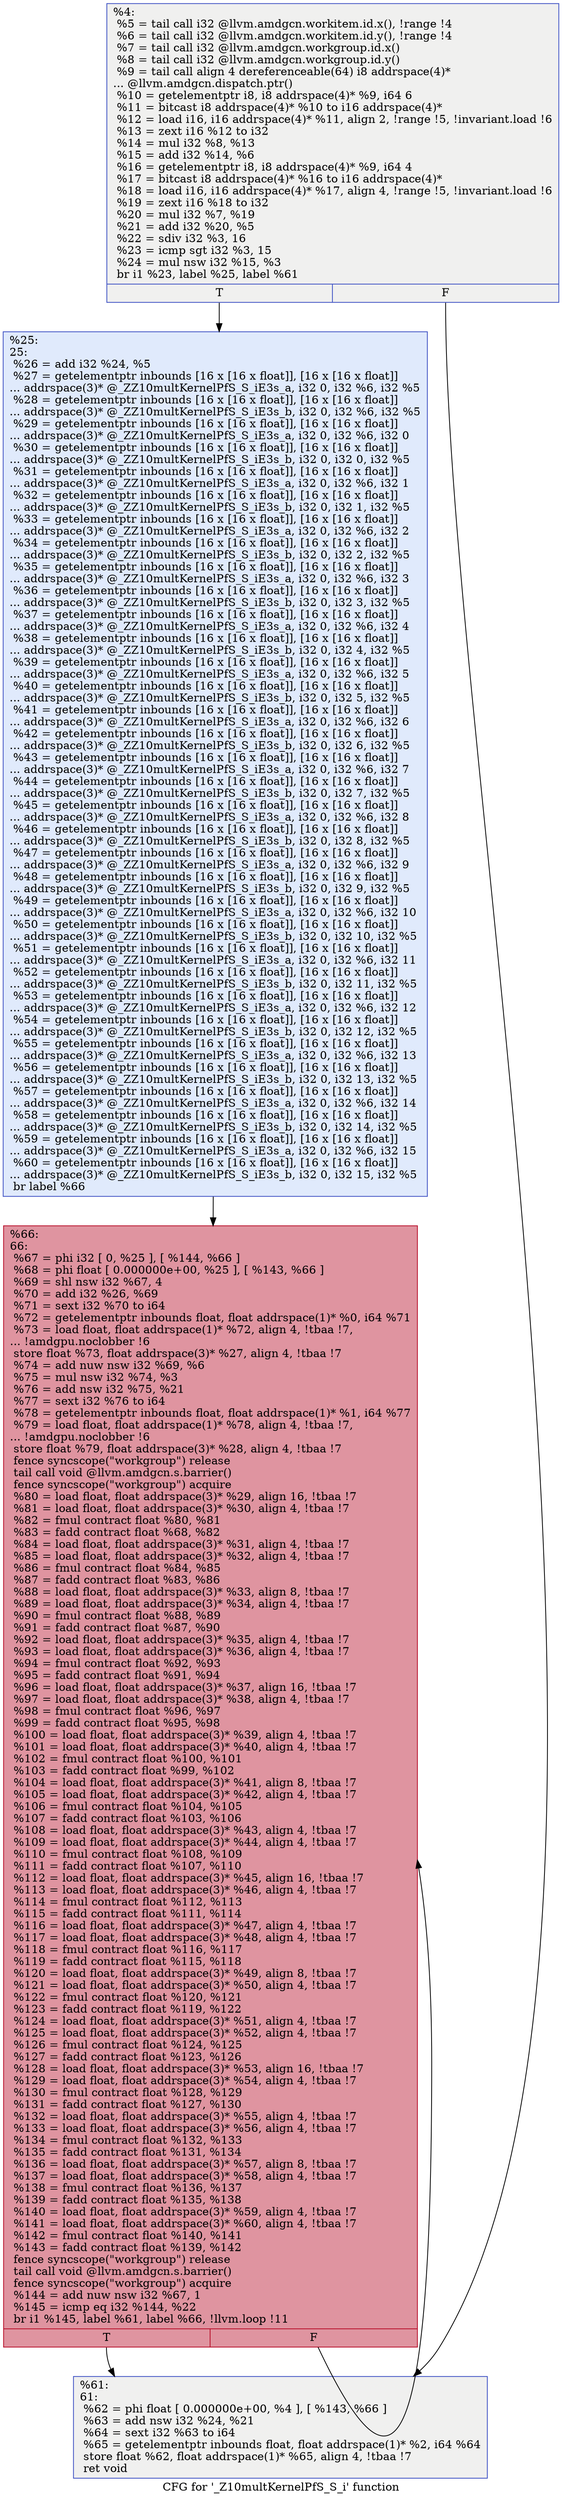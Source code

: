 digraph "CFG for '_Z10multKernelPfS_S_i' function" {
	label="CFG for '_Z10multKernelPfS_S_i' function";

	Node0x6113330 [shape=record,color="#3d50c3ff", style=filled, fillcolor="#dedcdb70",label="{%4:\l  %5 = tail call i32 @llvm.amdgcn.workitem.id.x(), !range !4\l  %6 = tail call i32 @llvm.amdgcn.workitem.id.y(), !range !4\l  %7 = tail call i32 @llvm.amdgcn.workgroup.id.x()\l  %8 = tail call i32 @llvm.amdgcn.workgroup.id.y()\l  %9 = tail call align 4 dereferenceable(64) i8 addrspace(4)*\l... @llvm.amdgcn.dispatch.ptr()\l  %10 = getelementptr i8, i8 addrspace(4)* %9, i64 6\l  %11 = bitcast i8 addrspace(4)* %10 to i16 addrspace(4)*\l  %12 = load i16, i16 addrspace(4)* %11, align 2, !range !5, !invariant.load !6\l  %13 = zext i16 %12 to i32\l  %14 = mul i32 %8, %13\l  %15 = add i32 %14, %6\l  %16 = getelementptr i8, i8 addrspace(4)* %9, i64 4\l  %17 = bitcast i8 addrspace(4)* %16 to i16 addrspace(4)*\l  %18 = load i16, i16 addrspace(4)* %17, align 4, !range !5, !invariant.load !6\l  %19 = zext i16 %18 to i32\l  %20 = mul i32 %7, %19\l  %21 = add i32 %20, %5\l  %22 = sdiv i32 %3, 16\l  %23 = icmp sgt i32 %3, 15\l  %24 = mul nsw i32 %15, %3\l  br i1 %23, label %25, label %61\l|{<s0>T|<s1>F}}"];
	Node0x6113330:s0 -> Node0x6116df0;
	Node0x6113330:s1 -> Node0x6116e80;
	Node0x6116df0 [shape=record,color="#3d50c3ff", style=filled, fillcolor="#b9d0f970",label="{%25:\l25:                                               \l  %26 = add i32 %24, %5\l  %27 = getelementptr inbounds [16 x [16 x float]], [16 x [16 x float]]\l... addrspace(3)* @_ZZ10multKernelPfS_S_iE3s_a, i32 0, i32 %6, i32 %5\l  %28 = getelementptr inbounds [16 x [16 x float]], [16 x [16 x float]]\l... addrspace(3)* @_ZZ10multKernelPfS_S_iE3s_b, i32 0, i32 %6, i32 %5\l  %29 = getelementptr inbounds [16 x [16 x float]], [16 x [16 x float]]\l... addrspace(3)* @_ZZ10multKernelPfS_S_iE3s_a, i32 0, i32 %6, i32 0\l  %30 = getelementptr inbounds [16 x [16 x float]], [16 x [16 x float]]\l... addrspace(3)* @_ZZ10multKernelPfS_S_iE3s_b, i32 0, i32 0, i32 %5\l  %31 = getelementptr inbounds [16 x [16 x float]], [16 x [16 x float]]\l... addrspace(3)* @_ZZ10multKernelPfS_S_iE3s_a, i32 0, i32 %6, i32 1\l  %32 = getelementptr inbounds [16 x [16 x float]], [16 x [16 x float]]\l... addrspace(3)* @_ZZ10multKernelPfS_S_iE3s_b, i32 0, i32 1, i32 %5\l  %33 = getelementptr inbounds [16 x [16 x float]], [16 x [16 x float]]\l... addrspace(3)* @_ZZ10multKernelPfS_S_iE3s_a, i32 0, i32 %6, i32 2\l  %34 = getelementptr inbounds [16 x [16 x float]], [16 x [16 x float]]\l... addrspace(3)* @_ZZ10multKernelPfS_S_iE3s_b, i32 0, i32 2, i32 %5\l  %35 = getelementptr inbounds [16 x [16 x float]], [16 x [16 x float]]\l... addrspace(3)* @_ZZ10multKernelPfS_S_iE3s_a, i32 0, i32 %6, i32 3\l  %36 = getelementptr inbounds [16 x [16 x float]], [16 x [16 x float]]\l... addrspace(3)* @_ZZ10multKernelPfS_S_iE3s_b, i32 0, i32 3, i32 %5\l  %37 = getelementptr inbounds [16 x [16 x float]], [16 x [16 x float]]\l... addrspace(3)* @_ZZ10multKernelPfS_S_iE3s_a, i32 0, i32 %6, i32 4\l  %38 = getelementptr inbounds [16 x [16 x float]], [16 x [16 x float]]\l... addrspace(3)* @_ZZ10multKernelPfS_S_iE3s_b, i32 0, i32 4, i32 %5\l  %39 = getelementptr inbounds [16 x [16 x float]], [16 x [16 x float]]\l... addrspace(3)* @_ZZ10multKernelPfS_S_iE3s_a, i32 0, i32 %6, i32 5\l  %40 = getelementptr inbounds [16 x [16 x float]], [16 x [16 x float]]\l... addrspace(3)* @_ZZ10multKernelPfS_S_iE3s_b, i32 0, i32 5, i32 %5\l  %41 = getelementptr inbounds [16 x [16 x float]], [16 x [16 x float]]\l... addrspace(3)* @_ZZ10multKernelPfS_S_iE3s_a, i32 0, i32 %6, i32 6\l  %42 = getelementptr inbounds [16 x [16 x float]], [16 x [16 x float]]\l... addrspace(3)* @_ZZ10multKernelPfS_S_iE3s_b, i32 0, i32 6, i32 %5\l  %43 = getelementptr inbounds [16 x [16 x float]], [16 x [16 x float]]\l... addrspace(3)* @_ZZ10multKernelPfS_S_iE3s_a, i32 0, i32 %6, i32 7\l  %44 = getelementptr inbounds [16 x [16 x float]], [16 x [16 x float]]\l... addrspace(3)* @_ZZ10multKernelPfS_S_iE3s_b, i32 0, i32 7, i32 %5\l  %45 = getelementptr inbounds [16 x [16 x float]], [16 x [16 x float]]\l... addrspace(3)* @_ZZ10multKernelPfS_S_iE3s_a, i32 0, i32 %6, i32 8\l  %46 = getelementptr inbounds [16 x [16 x float]], [16 x [16 x float]]\l... addrspace(3)* @_ZZ10multKernelPfS_S_iE3s_b, i32 0, i32 8, i32 %5\l  %47 = getelementptr inbounds [16 x [16 x float]], [16 x [16 x float]]\l... addrspace(3)* @_ZZ10multKernelPfS_S_iE3s_a, i32 0, i32 %6, i32 9\l  %48 = getelementptr inbounds [16 x [16 x float]], [16 x [16 x float]]\l... addrspace(3)* @_ZZ10multKernelPfS_S_iE3s_b, i32 0, i32 9, i32 %5\l  %49 = getelementptr inbounds [16 x [16 x float]], [16 x [16 x float]]\l... addrspace(3)* @_ZZ10multKernelPfS_S_iE3s_a, i32 0, i32 %6, i32 10\l  %50 = getelementptr inbounds [16 x [16 x float]], [16 x [16 x float]]\l... addrspace(3)* @_ZZ10multKernelPfS_S_iE3s_b, i32 0, i32 10, i32 %5\l  %51 = getelementptr inbounds [16 x [16 x float]], [16 x [16 x float]]\l... addrspace(3)* @_ZZ10multKernelPfS_S_iE3s_a, i32 0, i32 %6, i32 11\l  %52 = getelementptr inbounds [16 x [16 x float]], [16 x [16 x float]]\l... addrspace(3)* @_ZZ10multKernelPfS_S_iE3s_b, i32 0, i32 11, i32 %5\l  %53 = getelementptr inbounds [16 x [16 x float]], [16 x [16 x float]]\l... addrspace(3)* @_ZZ10multKernelPfS_S_iE3s_a, i32 0, i32 %6, i32 12\l  %54 = getelementptr inbounds [16 x [16 x float]], [16 x [16 x float]]\l... addrspace(3)* @_ZZ10multKernelPfS_S_iE3s_b, i32 0, i32 12, i32 %5\l  %55 = getelementptr inbounds [16 x [16 x float]], [16 x [16 x float]]\l... addrspace(3)* @_ZZ10multKernelPfS_S_iE3s_a, i32 0, i32 %6, i32 13\l  %56 = getelementptr inbounds [16 x [16 x float]], [16 x [16 x float]]\l... addrspace(3)* @_ZZ10multKernelPfS_S_iE3s_b, i32 0, i32 13, i32 %5\l  %57 = getelementptr inbounds [16 x [16 x float]], [16 x [16 x float]]\l... addrspace(3)* @_ZZ10multKernelPfS_S_iE3s_a, i32 0, i32 %6, i32 14\l  %58 = getelementptr inbounds [16 x [16 x float]], [16 x [16 x float]]\l... addrspace(3)* @_ZZ10multKernelPfS_S_iE3s_b, i32 0, i32 14, i32 %5\l  %59 = getelementptr inbounds [16 x [16 x float]], [16 x [16 x float]]\l... addrspace(3)* @_ZZ10multKernelPfS_S_iE3s_a, i32 0, i32 %6, i32 15\l  %60 = getelementptr inbounds [16 x [16 x float]], [16 x [16 x float]]\l... addrspace(3)* @_ZZ10multKernelPfS_S_iE3s_b, i32 0, i32 15, i32 %5\l  br label %66\l}"];
	Node0x6116df0 -> Node0x61191f0;
	Node0x6116e80 [shape=record,color="#3d50c3ff", style=filled, fillcolor="#dedcdb70",label="{%61:\l61:                                               \l  %62 = phi float [ 0.000000e+00, %4 ], [ %143, %66 ]\l  %63 = add nsw i32 %24, %21\l  %64 = sext i32 %63 to i64\l  %65 = getelementptr inbounds float, float addrspace(1)* %2, i64 %64\l  store float %62, float addrspace(1)* %65, align 4, !tbaa !7\l  ret void\l}"];
	Node0x61191f0 [shape=record,color="#b70d28ff", style=filled, fillcolor="#b70d2870",label="{%66:\l66:                                               \l  %67 = phi i32 [ 0, %25 ], [ %144, %66 ]\l  %68 = phi float [ 0.000000e+00, %25 ], [ %143, %66 ]\l  %69 = shl nsw i32 %67, 4\l  %70 = add i32 %26, %69\l  %71 = sext i32 %70 to i64\l  %72 = getelementptr inbounds float, float addrspace(1)* %0, i64 %71\l  %73 = load float, float addrspace(1)* %72, align 4, !tbaa !7,\l... !amdgpu.noclobber !6\l  store float %73, float addrspace(3)* %27, align 4, !tbaa !7\l  %74 = add nuw nsw i32 %69, %6\l  %75 = mul nsw i32 %74, %3\l  %76 = add nsw i32 %75, %21\l  %77 = sext i32 %76 to i64\l  %78 = getelementptr inbounds float, float addrspace(1)* %1, i64 %77\l  %79 = load float, float addrspace(1)* %78, align 4, !tbaa !7,\l... !amdgpu.noclobber !6\l  store float %79, float addrspace(3)* %28, align 4, !tbaa !7\l  fence syncscope(\"workgroup\") release\l  tail call void @llvm.amdgcn.s.barrier()\l  fence syncscope(\"workgroup\") acquire\l  %80 = load float, float addrspace(3)* %29, align 16, !tbaa !7\l  %81 = load float, float addrspace(3)* %30, align 4, !tbaa !7\l  %82 = fmul contract float %80, %81\l  %83 = fadd contract float %68, %82\l  %84 = load float, float addrspace(3)* %31, align 4, !tbaa !7\l  %85 = load float, float addrspace(3)* %32, align 4, !tbaa !7\l  %86 = fmul contract float %84, %85\l  %87 = fadd contract float %83, %86\l  %88 = load float, float addrspace(3)* %33, align 8, !tbaa !7\l  %89 = load float, float addrspace(3)* %34, align 4, !tbaa !7\l  %90 = fmul contract float %88, %89\l  %91 = fadd contract float %87, %90\l  %92 = load float, float addrspace(3)* %35, align 4, !tbaa !7\l  %93 = load float, float addrspace(3)* %36, align 4, !tbaa !7\l  %94 = fmul contract float %92, %93\l  %95 = fadd contract float %91, %94\l  %96 = load float, float addrspace(3)* %37, align 16, !tbaa !7\l  %97 = load float, float addrspace(3)* %38, align 4, !tbaa !7\l  %98 = fmul contract float %96, %97\l  %99 = fadd contract float %95, %98\l  %100 = load float, float addrspace(3)* %39, align 4, !tbaa !7\l  %101 = load float, float addrspace(3)* %40, align 4, !tbaa !7\l  %102 = fmul contract float %100, %101\l  %103 = fadd contract float %99, %102\l  %104 = load float, float addrspace(3)* %41, align 8, !tbaa !7\l  %105 = load float, float addrspace(3)* %42, align 4, !tbaa !7\l  %106 = fmul contract float %104, %105\l  %107 = fadd contract float %103, %106\l  %108 = load float, float addrspace(3)* %43, align 4, !tbaa !7\l  %109 = load float, float addrspace(3)* %44, align 4, !tbaa !7\l  %110 = fmul contract float %108, %109\l  %111 = fadd contract float %107, %110\l  %112 = load float, float addrspace(3)* %45, align 16, !tbaa !7\l  %113 = load float, float addrspace(3)* %46, align 4, !tbaa !7\l  %114 = fmul contract float %112, %113\l  %115 = fadd contract float %111, %114\l  %116 = load float, float addrspace(3)* %47, align 4, !tbaa !7\l  %117 = load float, float addrspace(3)* %48, align 4, !tbaa !7\l  %118 = fmul contract float %116, %117\l  %119 = fadd contract float %115, %118\l  %120 = load float, float addrspace(3)* %49, align 8, !tbaa !7\l  %121 = load float, float addrspace(3)* %50, align 4, !tbaa !7\l  %122 = fmul contract float %120, %121\l  %123 = fadd contract float %119, %122\l  %124 = load float, float addrspace(3)* %51, align 4, !tbaa !7\l  %125 = load float, float addrspace(3)* %52, align 4, !tbaa !7\l  %126 = fmul contract float %124, %125\l  %127 = fadd contract float %123, %126\l  %128 = load float, float addrspace(3)* %53, align 16, !tbaa !7\l  %129 = load float, float addrspace(3)* %54, align 4, !tbaa !7\l  %130 = fmul contract float %128, %129\l  %131 = fadd contract float %127, %130\l  %132 = load float, float addrspace(3)* %55, align 4, !tbaa !7\l  %133 = load float, float addrspace(3)* %56, align 4, !tbaa !7\l  %134 = fmul contract float %132, %133\l  %135 = fadd contract float %131, %134\l  %136 = load float, float addrspace(3)* %57, align 8, !tbaa !7\l  %137 = load float, float addrspace(3)* %58, align 4, !tbaa !7\l  %138 = fmul contract float %136, %137\l  %139 = fadd contract float %135, %138\l  %140 = load float, float addrspace(3)* %59, align 4, !tbaa !7\l  %141 = load float, float addrspace(3)* %60, align 4, !tbaa !7\l  %142 = fmul contract float %140, %141\l  %143 = fadd contract float %139, %142\l  fence syncscope(\"workgroup\") release\l  tail call void @llvm.amdgcn.s.barrier()\l  fence syncscope(\"workgroup\") acquire\l  %144 = add nuw nsw i32 %67, 1\l  %145 = icmp eq i32 %144, %22\l  br i1 %145, label %61, label %66, !llvm.loop !11\l|{<s0>T|<s1>F}}"];
	Node0x61191f0:s0 -> Node0x6116e80;
	Node0x61191f0:s1 -> Node0x61191f0;
}
